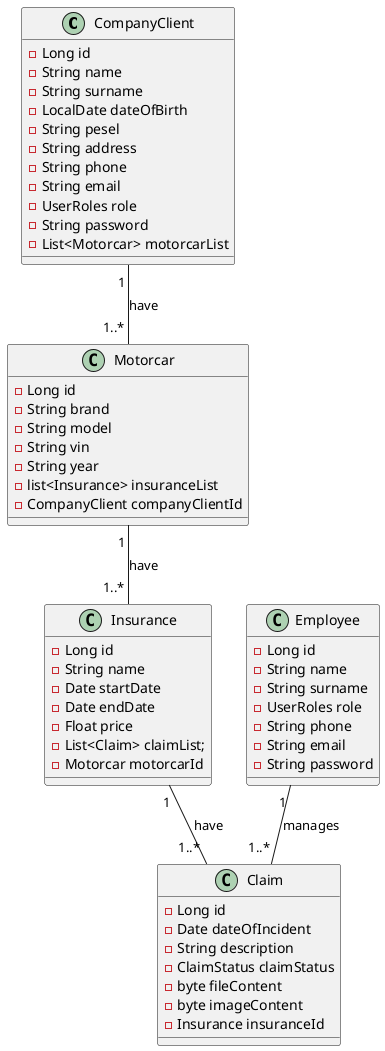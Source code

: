 @startuml

class CompanyClient {
- Long id
- String name
- String surname
- LocalDate dateOfBirth
- String pesel
- String address
- String phone
- String email
- UserRoles role
- String password
- List<Motorcar> motorcarList
}

class Motorcar {
- Long id
- String brand
- String model
- String vin
- String year
- list<Insurance> insuranceList
- CompanyClient companyClientId
}

class Insurance {
- Long id
- String name
- Date startDate
- Date endDate
- Float price
- List<Claim> claimList;
- Motorcar motorcarId
}

class Employee {
- Long id
- String name
- String surname
- UserRoles role
- String phone
- String email
- String password
}

class Claim {
- Long id
- Date dateOfIncident
- String description
- ClaimStatus claimStatus
- byte fileContent
- byte imageContent
- Insurance insuranceId
}


CompanyClient "1 " -- "1..* " Motorcar :  have
Motorcar "1 " -- "1..* " Insurance : have
Insurance "1 " -- "1..* " Claim : have
Employee "1 " -- "1..* " Claim : manages

@enduml